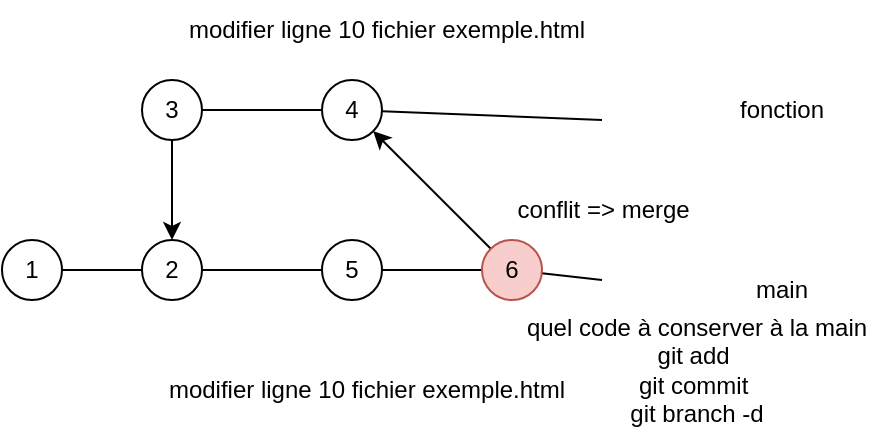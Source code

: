 <mxfile>
    <diagram id="yX0nHOavGnK9uJlhAQx_" name="Page-1">
        <mxGraphModel dx="799" dy="328" grid="1" gridSize="10" guides="1" tooltips="1" connect="1" arrows="1" fold="1" page="1" pageScale="1" pageWidth="850" pageHeight="1100" math="0" shadow="0">
            <root>
                <mxCell id="0"/>
                <mxCell id="1" parent="0"/>
                <mxCell id="2" value="" style="endArrow=none;html=1;startArrow=none;" parent="1" source="19" edge="1">
                    <mxGeometry width="50" height="50" relative="1" as="geometry">
                        <mxPoint x="160" y="200" as="sourcePoint"/>
                        <mxPoint x="450" y="200" as="targetPoint"/>
                    </mxGeometry>
                </mxCell>
                <mxCell id="3" value="" style="endArrow=none;html=1;startArrow=none;" parent="1" source="12" edge="1">
                    <mxGeometry width="50" height="50" relative="1" as="geometry">
                        <mxPoint x="240" y="120" as="sourcePoint"/>
                        <mxPoint x="450" y="120" as="targetPoint"/>
                    </mxGeometry>
                </mxCell>
                <mxCell id="4" value="main" style="text;html=1;strokeColor=none;fillColor=none;align=center;verticalAlign=middle;whiteSpace=wrap;rounded=0;" parent="1" vertex="1">
                    <mxGeometry x="510" y="190" width="60" height="30" as="geometry"/>
                </mxCell>
                <mxCell id="5" value="fonction" style="text;html=1;strokeColor=none;fillColor=none;align=center;verticalAlign=middle;whiteSpace=wrap;rounded=0;" parent="1" vertex="1">
                    <mxGeometry x="510" y="100" width="60" height="30" as="geometry"/>
                </mxCell>
                <mxCell id="7" value="" style="endArrow=none;html=1;" parent="1" target="6" edge="1">
                    <mxGeometry width="50" height="50" relative="1" as="geometry">
                        <mxPoint x="160" y="200" as="sourcePoint"/>
                        <mxPoint x="450" y="200" as="targetPoint"/>
                    </mxGeometry>
                </mxCell>
                <mxCell id="6" value="1" style="ellipse;whiteSpace=wrap;html=1;" parent="1" vertex="1">
                    <mxGeometry x="150" y="180" width="30" height="30" as="geometry"/>
                </mxCell>
                <mxCell id="9" value="" style="endArrow=none;html=1;startArrow=none;" parent="1" source="6" target="8" edge="1">
                    <mxGeometry width="50" height="50" relative="1" as="geometry">
                        <mxPoint x="179.998" y="195.263" as="sourcePoint"/>
                        <mxPoint x="450" y="200" as="targetPoint"/>
                    </mxGeometry>
                </mxCell>
                <mxCell id="8" value="2" style="ellipse;whiteSpace=wrap;html=1;" parent="1" vertex="1">
                    <mxGeometry x="220" y="180" width="30" height="30" as="geometry"/>
                </mxCell>
                <mxCell id="11" value="" style="endArrow=none;html=1;" parent="1" target="10" edge="1">
                    <mxGeometry width="50" height="50" relative="1" as="geometry">
                        <mxPoint x="240" y="120" as="sourcePoint"/>
                        <mxPoint x="450" y="120" as="targetPoint"/>
                    </mxGeometry>
                </mxCell>
                <mxCell id="14" style="edgeStyle=none;html=1;entryX=0.5;entryY=0;entryDx=0;entryDy=0;" parent="1" source="10" target="8" edge="1">
                    <mxGeometry relative="1" as="geometry"/>
                </mxCell>
                <mxCell id="10" value="3" style="ellipse;whiteSpace=wrap;html=1;" parent="1" vertex="1">
                    <mxGeometry x="220" y="100" width="30" height="30" as="geometry"/>
                </mxCell>
                <mxCell id="13" value="" style="endArrow=none;html=1;startArrow=none;" parent="1" source="10" target="12" edge="1">
                    <mxGeometry width="50" height="50" relative="1" as="geometry">
                        <mxPoint x="249.996" y="115.349" as="sourcePoint"/>
                        <mxPoint x="450" y="120" as="targetPoint"/>
                    </mxGeometry>
                </mxCell>
                <mxCell id="12" value="4" style="ellipse;whiteSpace=wrap;html=1;" parent="1" vertex="1">
                    <mxGeometry x="310" y="100" width="30" height="30" as="geometry"/>
                </mxCell>
                <mxCell id="16" value="" style="endArrow=none;html=1;startArrow=none;" parent="1" source="8" target="15" edge="1">
                    <mxGeometry width="50" height="50" relative="1" as="geometry">
                        <mxPoint x="249.996" y="195.349" as="sourcePoint"/>
                        <mxPoint x="450" y="200" as="targetPoint"/>
                    </mxGeometry>
                </mxCell>
                <mxCell id="15" value="5" style="ellipse;whiteSpace=wrap;html=1;" parent="1" vertex="1">
                    <mxGeometry x="310" y="180" width="30" height="30" as="geometry"/>
                </mxCell>
                <mxCell id="17" value="modifier ligne 10 fichier exemple.html" style="text;html=1;strokeColor=none;fillColor=none;align=center;verticalAlign=middle;whiteSpace=wrap;rounded=0;" parent="1" vertex="1">
                    <mxGeometry x="240" y="60" width="205" height="30" as="geometry"/>
                </mxCell>
                <mxCell id="18" value="modifier ligne 10 fichier exemple.html" style="text;html=1;strokeColor=none;fillColor=none;align=center;verticalAlign=middle;whiteSpace=wrap;rounded=0;" parent="1" vertex="1">
                    <mxGeometry x="230" y="240" width="205" height="30" as="geometry"/>
                </mxCell>
                <mxCell id="20" value="" style="endArrow=none;html=1;startArrow=none;" parent="1" source="15" target="19" edge="1">
                    <mxGeometry width="50" height="50" relative="1" as="geometry">
                        <mxPoint x="339.988" y="195.6" as="sourcePoint"/>
                        <mxPoint x="450" y="200" as="targetPoint"/>
                    </mxGeometry>
                </mxCell>
                <mxCell id="21" style="edgeStyle=none;html=1;entryX=1;entryY=1;entryDx=0;entryDy=0;" parent="1" source="19" target="12" edge="1">
                    <mxGeometry relative="1" as="geometry"/>
                </mxCell>
                <mxCell id="19" value="6" style="ellipse;whiteSpace=wrap;html=1;fillColor=#f8cecc;strokeColor=#b85450;" parent="1" vertex="1">
                    <mxGeometry x="390" y="180" width="30" height="30" as="geometry"/>
                </mxCell>
                <mxCell id="22" value="conflit =&amp;gt; merge&amp;nbsp;" style="text;html=1;strokeColor=none;fillColor=none;align=center;verticalAlign=middle;whiteSpace=wrap;rounded=0;" parent="1" vertex="1">
                    <mxGeometry x="385" y="150" width="135" height="30" as="geometry"/>
                </mxCell>
                <mxCell id="23" value="quel code à conserver à la main&lt;br&gt;git add&amp;nbsp;&lt;br&gt;git commit&amp;nbsp;&lt;br&gt;git branch -d" style="text;html=1;strokeColor=none;fillColor=none;align=center;verticalAlign=middle;whiteSpace=wrap;rounded=0;" vertex="1" parent="1">
                    <mxGeometry x="400" y="230" width="195" height="30" as="geometry"/>
                </mxCell>
            </root>
        </mxGraphModel>
    </diagram>
</mxfile>
